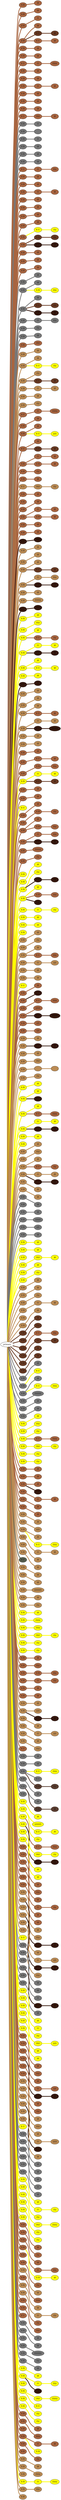 graph {
 graph [rankdir=LR]
"primary" -- "1" [penwidth=5,color="#A86540"]
"1" [label="S R", style=filled, fillcolor="#A86540"]
"1" -- "1:0" [penwidth=5,color="#A86540"]
"1:0" [label="\\8", style=filled, fillcolor="#A86540"]
"primary" -- "2" [penwidth=5,color="#A86540"]
"2" [label="S R", style=filled, fillcolor="#A86540"]
"2" -- "2:0" [penwidth=5,color="#A86540"]
"2:0" [label="\\8", style=filled, fillcolor="#A86540"]
"primary" -- "3" [penwidth=5,color="#A86540"]
"3" [label="Z R", style=filled, fillcolor="#A86540"]
"3" -- "3:0" [penwidth=5,color="#A86540"]
"3:0" [label="O", style=filled, fillcolor="#A86540"]
"primary" -- "4" [penwidth=5,color="#A86540"]
"4" [label="Z R", style=filled, fillcolor="#A86540"]
"4" -- "4:0" [penwidth=5,color="#A86540"]
"4:0" [label="\\8", style=filled, fillcolor="#A86540"]
"4" -- "4s1" [penwidth=5,color="#673923"]
"4s1" [label="S U", style=filled, fillcolor="#673923"]
"4s1" -- "4s1:0" [penwidth=5,color="#673923"]
"4s1:0" [label="\\8", style=filled, fillcolor="#673923"]
"4" -- "4s2" [penwidth=5,color="#A86540"]
"4s2" [label="S U", style=filled, fillcolor="#A86540"]
"4s2" -- "4s2:0" [penwidth=5,color="#A86540"]
"4s2:0" [label="\\8", style=filled, fillcolor="#A86540"]
"primary" -- "5" [penwidth=5,color="#A86540"]
"5" [label="Z R", style=filled, fillcolor="#A86540"]
"5" -- "5:0" [penwidth=5,color="#A86540"]
"5:0" [label="\\8", style=filled, fillcolor="#A86540"]
"primary" -- "6" [penwidth=5,color="#A86540"]
"6" [label="S R", style=filled, fillcolor="#A86540"]
"6" -- "6:0" [penwidth=5,color="#A86540"]
"6:0" [label="\\8", style=filled, fillcolor="#A86540"]
"primary" -- "T1" [penwidth=5,color="#A86540"]
"T1" [label="S U", style=filled, fillcolor="#A86540"]
"T1" -- "T1:0" [penwidth=5,color="#A86540"]
"T1:0" [label="O", style=filled, fillcolor="#A86540"]
"T1:0" -- "T1:1" [penwidth=5,color="#A86540"]
"T1:1" [label="(\\\\\\\\\\)", style=filled, fillcolor="#A86540"]
"primary" -- "7" [penwidth=5,color="#A86540"]
"7" [label="S R", style=filled, fillcolor="#A86540"]
"7" -- "7:0" [penwidth=5,color="#A86540"]
"7:0" [label="\\8", style=filled, fillcolor="#A86540"]
"primary" -- "8" [penwidth=5,color="#A86540"]
"8" [label="S R", style=filled, fillcolor="#A86540"]
"8" -- "8:0" [penwidth=5,color="#A86540"]
"8:0" [label="\\8", style=filled, fillcolor="#A86540"]
"primary" -- "9" [penwidth=5,color="#A86540"]
"9" [label="S R", style=filled, fillcolor="#A86540"]
"9" -- "9:0" [penwidth=5,color="#A86540"]
"9:0" [label="O", style=filled, fillcolor="#A86540"]
"9:0" -- "9:1" [penwidth=5,color="#A86540"]
"9:1" [label="\\8", style=filled, fillcolor="#A86540"]
"primary" -- "10" [penwidth=5,color="#A86540"]
"10" [label="S R", style=filled, fillcolor="#A86540"]
"10" -- "10:0" [penwidth=5,color="#A86540"]
"10:0" [label="\\8", style=filled, fillcolor="#A86540"]
"primary" -- "11" [penwidth=5,color="#A86540"]
"11" [label="S R", style=filled, fillcolor="#A86540"]
"11" -- "11:0" [penwidth=5,color="#A86540"]
"11:0" [label="\\8", style=filled, fillcolor="#A86540"]
"primary" -- "12" [penwidth=5,color="#A86540"]
"12" [label="S R", style=filled, fillcolor="#A86540"]
"12" -- "12:0" [penwidth=5,color="#A86540"]
"12:0" [label="\\8", style=filled, fillcolor="#A86540"]
"primary" -- "T2" [penwidth=5,color="#A86540"]
"T2" [label="S U", style=filled, fillcolor="#A86540"]
"T2" -- "T2:0" [penwidth=5,color="#A86540"]
"T2:0" [label="O\\O", style=filled, fillcolor="#A86540"]
"T2:0" -- "T2:1" [penwidth=5,color="#A86540"]
"T2:1" [label="\\8", style=filled, fillcolor="#A86540"]
"primary" -- "13" [penwidth=5,color="#777777"]
"13" [label="S R", style=filled, fillcolor="#777777"]
"13" -- "13:0" [penwidth=5,color="#777777"]
"13:0" [label="O", style=filled, fillcolor="#777777"]
"primary" -- "14" [penwidth=5,color="#777777"]
"14" [label="S R", style=filled, fillcolor="#777777"]
"14" -- "14:0" [penwidth=5,color="#777777"]
"14:0" [label="", style=filled, fillcolor="#777777"]
"primary" -- "15" [penwidth=5,color="#777777"]
"15" [label="S R", style=filled, fillcolor="#777777"]
"15" -- "15:0" [penwidth=5,color="#777777"]
"15:0" [label="O", style=filled, fillcolor="#777777"]
"primary" -- "16" [penwidth=5,color="#777777"]
"16" [label="S R", style=filled, fillcolor="#777777"]
"16" -- "16:0" [penwidth=5,color="#777777"]
"16:0" [label="\\8", style=filled, fillcolor="#777777"]
"primary" -- "17" [penwidth=5,color="#777777"]
"17" [label="S R", style=filled, fillcolor="#777777"]
"17" -- "17:0" [penwidth=5,color="#777777"]
"17:0" [label="\\8", style=filled, fillcolor="#777777"]
"primary" -- "18" [penwidth=5,color="#777777"]
"18" [label="S R", style=filled, fillcolor="#777777"]
"18" -- "18:0" [penwidth=5,color="#777777"]
"18:0" [label="\\8", style=filled, fillcolor="#777777"]
"primary" -- "T3" [penwidth=5,color="#A86540"]
"T3" [label="S U", style=filled, fillcolor="#A86540"]
"T3" -- "T3:0" [penwidth=5,color="#A86540"]
"T3:0" [label="O", style=filled, fillcolor="#A86540"]
"T3:0" -- "T3:1" [penwidth=5,color="#A86540"]
"T3:1" [label="(\\\\\\)", style=filled, fillcolor="#A86540"]
"primary" -- "19" [penwidth=5,color="#A86540"]
"19" [label="S R", style=filled, fillcolor="#A86540"]
"19" -- "19:0" [penwidth=5,color="#A86540"]
"19:0" [label="\\8", style=filled, fillcolor="#A86540"]
"primary" -- "20" [penwidth=5,color="#A86540"]
"20" [label="S R", style=filled, fillcolor="#A86540"]
"20" -- "20:0" [penwidth=5,color="#A86540"]
"20:0" [label="\\8", style=filled, fillcolor="#A86540"]
"primary" -- "21" [penwidth=5,color="#A86540"]
"21" [label="S R", style=filled, fillcolor="#A86540"]
"21" -- "21:0" [penwidth=5,color="#A86540"]
"21:0" [label="O", style=filled, fillcolor="#A86540"]
"21:0" -- "21:1" [penwidth=5,color="#A86540"]
"21:1" [label="\\8", style=filled, fillcolor="#A86540"]
"primary" -- "22" [penwidth=5,color="#A86540"]
"22" [label="S R", style=filled, fillcolor="#A86540"]
"22" -- "22:0" [penwidth=5,color="#A86540"]
"22:0" [label="\\8", style=filled, fillcolor="#A86540"]
"primary" -- "23" [penwidth=5,color="#A86540"]
"23" [label="S R", style=filled, fillcolor="#A86540"]
"23" -- "23:0" [penwidth=5,color="#A86540"]
"23:0" [label="\\8", style=filled, fillcolor="#A86540"]
"primary" -- "24" [penwidth=5,color="#A86540"]
"24" [label="S R", style=filled, fillcolor="#A86540"]
"24" -- "24:0" [penwidth=5,color="#A86540"]
"24:0" [label="\\8", style=filled, fillcolor="#A86540"]
"primary" -- "25" [penwidth=5,color="#A86540"]
"25" [label="S R", style=filled, fillcolor="#A86540"]
"25" -- "25:0" [penwidth=5,color="#A86540"]
"25:0" [label="\\8", style=filled, fillcolor="#A86540"]
"primary" -- "26" [penwidth=5,color="#A86540"]
"26" [label="S R", style=filled, fillcolor="#A86540"]
"26" -- "26s1" [penwidth=5,color=yellow]
"26s1" [label="S U", style=filled, fillcolor=yellow]
"26s1" -- "26s1:0" [penwidth=5,color=yellow]
"26s1:0" [label="(\\\\)", style=filled, fillcolor=yellow]
"primary" -- "27" [penwidth=5,color="#A86540"]
"27" [label="S R", style=filled, fillcolor="#A86540"]
"27" -- "27s1" [penwidth=5,color="#673923"]
"27s1" [label="S R", style=filled, fillcolor="#673923"]
"27s1" -- "27s1:0" [penwidth=5,color="#673923"]
"27s1:0" [label="(\\\\)", style=filled, fillcolor="#673923"]
"27" -- "27s2" [penwidth=5,color="#35170C"]
"27s2" [label="S U", style=filled, fillcolor="#35170C"]
"27s2" -- "27s2:0" [penwidth=5,color="#35170C"]
"27s2:0" [label="\\8", style=filled, fillcolor="#35170C"]
"primary" -- "28" [penwidth=5,color="#A86540"]
"28" [label="S R", style=filled, fillcolor="#A86540"]
"28" -- "28:0" [penwidth=5,color="#A86540"]
"28:0" [label="\\8", style=filled, fillcolor="#A86540"]
"primary" -- "29" [penwidth=5,color="#A86540"]
"29" [label="S R", style=filled, fillcolor="#A86540"]
"29" -- "29:0" [penwidth=5,color="#A86540"]
"29:0" [label="\\8", style=filled, fillcolor="#A86540"]
"primary" -- "30" [penwidth=5,color="#A86540"]
"30" [label="S R", style=filled, fillcolor="#A86540"]
"30" -- "30:0" [penwidth=5,color="#A86540"]
"30:0" [label="\\8", style=filled, fillcolor="#A86540"]
"primary" -- "31" [penwidth=5,color="#777777"]
"31" [label="S R", style=filled, fillcolor="#777777"]
"31" -- "31:0" [penwidth=5,color="#777777"]
"31:0" [label="\\8", style=filled, fillcolor="#777777"]
"primary" -- "32" [penwidth=5,color="#777777"]
"32" [label="S R", style=filled, fillcolor="#777777"]
"32" -- "32:0" [penwidth=5,color="#777777"]
"32:0" [label="\\8", style=filled, fillcolor="#777777"]
"32" -- "32s1" [penwidth=5,color=yellow]
"32s1" [label="S R", style=filled, fillcolor=yellow]
"32s1" -- "32s1:0" [penwidth=5,color=yellow]
"32s1:0" [label="(\\\\\\)", style=filled, fillcolor=yellow]
"primary" -- "33" [penwidth=5,color="#777777"]
"33" [label="S R", style=filled, fillcolor="#777777"]
"33" -- "33:0" [penwidth=5,color="#777777"]
"33:0" [label="\\8", style=filled, fillcolor="#777777"]
"33" -- "33s1" [penwidth=5,color="#673923"]
"33s1" [label="S U", style=filled, fillcolor="#673923"]
"33s1" -- "33s1:0" [penwidth=5,color="#673923"]
"33s1:0" [label="(\\\\)", style=filled, fillcolor="#673923"]
"33" -- "33s2" [penwidth=5,color="#35170C"]
"33s2" [label="S R", style=filled, fillcolor="#35170C"]
"33s2" -- "33s2:0" [penwidth=5,color="#35170C"]
"33s2:0" [label="\\8", style=filled, fillcolor="#35170C"]
"primary" -- "34" [penwidth=5,color="#777777"]
"34" [label="S R", style=filled, fillcolor="#777777"]
"34" -- "34:0" [penwidth=5,color="#777777"]
"34:0" [label="O", style=filled, fillcolor="#777777"]
"34:0" -- "34:1" [penwidth=5,color="#777777"]
"34:1" [label="(\\\\\\)", style=filled, fillcolor="#777777"]
"primary" -- "35" [penwidth=5,color="#777777"]
"35" [label="S R", style=filled, fillcolor="#777777"]
"35" -- "35:0" [penwidth=5,color="#777777"]
"35:0" [label="(\\\\)", style=filled, fillcolor="#777777"]
"primary" -- "36" [penwidth=5,color="#777777"]
"36" [label="S R", style=filled, fillcolor="#777777"]
"36" -- "36:0" [penwidth=5,color="#777777"]
"36:0" [label="\\8", style=filled, fillcolor="#777777"]
"primary" -- "T4" [penwidth=5,color="#A86540"]
"T4" [label="S R", style=filled, fillcolor="#A86540"]
"T4" -- "T4:0" [penwidth=5,color="#A86540"]
"T4:0" [label="O\\O", style=filled, fillcolor="#A86540"]
"primary" -- "37" [penwidth=5,color="#BB8B54"]
"37" [label="S R", style=filled, fillcolor="#BB8B54"]
"37" -- "37:0" [penwidth=5,color="#BB8B54"]
"37:0" [label="\\8", style=filled, fillcolor="#BB8B54"]
"primary" -- "38" [penwidth=5,color="#BB8B54"]
"38" [label="S R", style=filled, fillcolor="#BB8B54"]
"38" -- "38:0" [penwidth=5,color="#BB8B54"]
"38:0" [label="\\8", style=filled, fillcolor="#BB8B54"]
"38" -- "38s1" [penwidth=5,color=yellow]
"38s1" [label="S U", style=filled, fillcolor=yellow]
"38s1" -- "38s1:0" [penwidth=5,color=yellow]
"38s1:0" [label="(\\\\)", style=filled, fillcolor=yellow]
"primary" -- "39" [penwidth=5,color="#BB8B54"]
"39" [label="S R", style=filled, fillcolor="#BB8B54"]
"39" -- "39:0" [penwidth=5,color="#BB8B54"]
"39:0" [label="(\\\\)", style=filled, fillcolor="#BB8B54"]
"39" -- "39s1" [penwidth=5,color="#673923"]
"39s1" [label="S U", style=filled, fillcolor="#673923"]
"39s1" -- "39s1:0" [penwidth=5,color="#673923"]
"39s1:0" [label="\\8", style=filled, fillcolor="#673923"]
"primary" -- "40" [penwidth=5,color="#BB8B54"]
"40" [label="S R", style=filled, fillcolor="#BB8B54"]
"40" -- "40:0" [penwidth=5,color="#BB8B54"]
"40:0" [label="O", style=filled, fillcolor="#BB8B54"]
"40:0" -- "40:1" [penwidth=5,color="#BB8B54"]
"40:1" [label="\\8", style=filled, fillcolor="#BB8B54"]
"primary" -- "41" [penwidth=5,color="#BB8B54"]
"41" [label="S R", style=filled, fillcolor="#BB8B54"]
"41" -- "41:0" [penwidth=5,color="#BB8B54"]
"41:0" [label="\\8", style=filled, fillcolor="#BB8B54"]
"primary" -- "42" [penwidth=5,color="#BB8B54"]
"42" [label="S R", style=filled, fillcolor="#BB8B54"]
"42" -- "42:0" [penwidth=5,color="#BB8B54"]
"42:0" [label="(\\\\)", style=filled, fillcolor="#BB8B54"]
"primary" -- "T5" [penwidth=5,color="#A86540"]
"T5" [label="S U", style=filled, fillcolor="#A86540"]
"T5" -- "T5:0" [penwidth=5,color="#A86540"]
"T5:0" [label="O", style=filled, fillcolor="#A86540"]
"T5:0" -- "T5:1" [penwidth=5,color="#A86540"]
"T5:1" [label="(\\\\\\\\\\\\)", style=filled, fillcolor="#A86540"]
"primary" -- "43" [penwidth=5,color="#A86540"]
"43" [label="S R", style=filled, fillcolor="#A86540"]
"43" -- "43:0" [penwidth=5,color="#A86540"]
"43:0" [label="\\8", style=filled, fillcolor="#A86540"]
"primary" -- "44" [penwidth=5,color="#A86540"]
"44" [label="S R", style=filled, fillcolor="#A86540"]
"44" -- "44:0" [penwidth=5,color="#A86540"]
"44:0" [label="\\8", style=filled, fillcolor="#A86540"]
"44" -- "44s1" [penwidth=5,color=yellow]
"44s1" [label="S U", style=filled, fillcolor=yellow]
"44s1" -- "44s1:0" [penwidth=5,color=yellow]
"44s1:0" [label="(///)", style=filled, fillcolor=yellow]
"primary" -- "45" [penwidth=5,color="#A86540"]
"45" [label="S U", style=filled, fillcolor="#A86540"]
"45" -- "45:0" [penwidth=5,color="#A86540"]
"45:0" [label="\\8", style=filled, fillcolor="#A86540"]
"45" -- "45s1" [penwidth=5,color="#673923"]
"45s1" [label="S R", style=filled, fillcolor="#673923"]
"45s1" -- "45s1:0" [penwidth=5,color="#673923"]
"45s1:0" [label="\\8", style=filled, fillcolor="#673923"]
"primary" -- "46" [penwidth=5,color="#A86540"]
"46" [label="S R", style=filled, fillcolor="#A86540"]
"46" -- "46:0" [penwidth=5,color="#A86540"]
"46:0" [label="O", style=filled, fillcolor="#A86540"]
"46:0" -- "46:1" [penwidth=5,color="#A86540"]
"46:1" [label="\\8", style=filled, fillcolor="#A86540"]
"46" -- "46s1" [penwidth=5,color="#A86540"]
"46s1" [label="S R", style=filled, fillcolor="#A86540"]
"46s1" -- "46s1:0" [penwidth=5,color="#A86540"]
"46s1:0" [label="\\8", style=filled, fillcolor="#A86540"]
"primary" -- "47" [penwidth=5,color="#A86540"]
"47" [label="S R", style=filled, fillcolor="#A86540"]
"47" -- "47:0" [penwidth=5,color="#A86540"]
"47:0" [label="(\\\\)", style=filled, fillcolor="#A86540"]
"primary" -- "48" [penwidth=5,color="#A86540"]
"48" [label="S R", style=filled, fillcolor="#A86540"]
"48" -- "48:0" [penwidth=5,color="#A86540"]
"48:0" [label="\\8", style=filled, fillcolor="#A86540"]
"primary" -- "T6" [penwidth=5,color="#BB8B54"]
"T6" [label="S U", style=filled, fillcolor="#BB8B54"]
"T6" -- "T6:0" [penwidth=5,color="#BB8B54"]
"T6:0" [label="O\\O", style=filled, fillcolor="#BB8B54"]
"T6:0" -- "T6:1" [penwidth=5,color="#BB8B54"]
"T6:1" [label="(\\\\)", style=filled, fillcolor="#BB8B54"]
"primary" -- "49" [penwidth=5,color="#A86540"]
"49" [label="S R", style=filled, fillcolor="#A86540"]
"49" -- "49:0" [penwidth=5,color="#A86540"]
"49:0" [label="\\8", style=filled, fillcolor="#A86540"]
"primary" -- "50" [penwidth=5,color="#A86540"]
"50" [label="S R", style=filled, fillcolor="#A86540"]
"primary" -- "51" [penwidth=5,color="#A86540"]
"51" [label="S R", style=filled, fillcolor="#A86540"]
"51" -- "51:0" [penwidth=5,color="#A86540"]
"51:0" [label="\\8", style=filled, fillcolor="#A86540"]
"primary" -- "52" [penwidth=5,color="#A86540"]
"52" [label="S R", style=filled, fillcolor="#A86540"]
"52" -- "52:0" [penwidth=5,color="#A86540"]
"52:0" [label="O", style=filled, fillcolor="#A86540"]
"52:0" -- "52:1" [penwidth=5,color="#A86540"]
"52:1" [label="\\8", style=filled, fillcolor="#A86540"]
"52" -- "52s1" [penwidth=5,color="#A86540"]
"52s1" [label="S R", style=filled, fillcolor="#A86540"]
"52s1" -- "52s1:0" [penwidth=5,color="#A86540"]
"52s1:0" [label="\\8", style=filled, fillcolor="#A86540"]
"primary" -- "53" [penwidth=5,color="#A86540"]
"53" [label="S R", style=filled, fillcolor="#A86540"]
"53" -- "53:0" [penwidth=5,color="#A86540"]
"53:0" [label="\\8", style=filled, fillcolor="#A86540"]
"primary" -- "54" [penwidth=5,color="#A86540"]
"54" [label="S R", style=filled, fillcolor="#A86540"]
"54" -- "54:0" [penwidth=5,color="#A86540"]
"54:0" [label="\\8", style=filled, fillcolor="#A86540"]
"primary" -- "T7" [penwidth=5,color="#35170C"]
"T7" [label="S U", style=filled, fillcolor="#35170C"]
"T7" -- "T7:0" [penwidth=5,color="#35170C"]
"T7:0" [label="O\\O", style=filled, fillcolor="#35170C"]
"primary" -- "55" [penwidth=5,color="#BB8B54"]
"55" [label="S R", style=filled, fillcolor="#BB8B54"]
"55" -- "55:0" [penwidth=5,color="#BB8B54"]
"55:0" [label="\\8", style=filled, fillcolor="#BB8B54"]
"primary" -- "56" [penwidth=5,color="#BB8B54"]
"56" [label="S R", style=filled, fillcolor="#BB8B54"]
"56" -- "56:0" [penwidth=5,color="#BB8B54"]
"56:0" [label="\\8", style=filled, fillcolor="#BB8B54"]
"primary" -- "57" [penwidth=5,color="#BB8B54"]
"57" [label="S R", style=filled, fillcolor="#BB8B54"]
"57" -- "57:0" [penwidth=5,color="#BB8B54"]
"57:0" [label="\\8", style=filled, fillcolor="#BB8B54"]
"57" -- "57s1" [penwidth=5,color="#673923"]
"57s1" [label="S U", style=filled, fillcolor="#673923"]
"57s1" -- "57s1:0" [penwidth=5,color="#673923"]
"57s1:0" [label="\\8", style=filled, fillcolor="#673923"]
"primary" -- "58" [penwidth=5,color="#BB8B54"]
"58" [label="S R", style=filled, fillcolor="#BB8B54"]
"58" -- "58:0" [penwidth=5,color="#BB8B54"]
"58:0" [label="O", style=filled, fillcolor="#BB8B54"]
"58:0" -- "58:1" [penwidth=5,color="#BB8B54"]
"58:1" [label="(\\\\\\)", style=filled, fillcolor="#BB8B54"]
"58" -- "58s1" [penwidth=5,color="#35170C"]
"58s1" [label="S R", style=filled, fillcolor="#35170C"]
"58s1" -- "58s1:0" [penwidth=5,color="#35170C"]
"58s1:0" [label="(\\\\)", style=filled, fillcolor="#35170C"]
"primary" -- "59" [penwidth=5,color="#BB8B54"]
"59" [label="S R", style=filled, fillcolor="#BB8B54"]
"59" -- "59:0" [penwidth=5,color="#BB8B54"]
"59:0" [label="\\8", style=filled, fillcolor="#BB8B54"]
"primary" -- "60" [penwidth=5,color="#BB8B54"]
"60" [label="S R", style=filled, fillcolor="#BB8B54"]
"60" -- "60:0" [penwidth=5,color="#BB8B54"]
"60:0" [label="(\\\\\\\\\\\\\\)", style=filled, fillcolor="#BB8B54"]
"primary" -- "T8" [penwidth=5,color="#35170C"]
"T8" [label="S U", style=filled, fillcolor="#35170C"]
"T8" -- "T8:0" [penwidth=5,color="#35170C"]
"T8:0" [label="O\\O", style=filled, fillcolor="#35170C"]
"primary" -- "61" [penwidth=5,color=yellow]
"61" [label="S R", style=filled, fillcolor=yellow]
"61" -- "61:0" [penwidth=5,color=yellow]
"61:0" [label="\\8", style=filled, fillcolor=yellow]
"primary" -- "62" [penwidth=5,color=yellow]
"62" [label="S R", style=filled, fillcolor=yellow]
"62" -- "62:0" [penwidth=5,color=yellow]
"62:0" [label="(\\\\\\)", style=filled, fillcolor=yellow]
"primary" -- "63" [penwidth=5,color=yellow]
"63" [label="S R", style=filled, fillcolor=yellow]
"63" -- "63:0" [penwidth=5,color=yellow]
"63:0" [label="\\8", style=filled, fillcolor=yellow]
"63" -- "63s1" [penwidth=5,color="#A86540"]
"63s1" [label="S U", style=filled, fillcolor="#A86540"]
"63s1" -- "63s1:0" [penwidth=5,color="#A86540"]
"63s1:0" [label="(\\\\)", style=filled, fillcolor="#A86540"]
"primary" -- "64" [penwidth=5,color=yellow]
"64" [label="S R", style=filled, fillcolor=yellow]
"64" -- "64:0" [penwidth=5,color=yellow]
"64:0" [label="O", style=filled, fillcolor=yellow]
"64:0" -- "64:1" [penwidth=5,color=yellow]
"64:1" [label="\\8", style=filled, fillcolor=yellow]
"64" -- "64s1" [penwidth=5,color="#35170C"]
"64s1" [label="S U", style=filled, fillcolor="#35170C"]
"64s1" -- "64s1:0" [penwidth=5,color="#35170C"]
"64s1:0" [label="\\8", style=filled, fillcolor="#35170C"]
"primary" -- "65" [penwidth=5,color=yellow]
"65" [label="S R", style=filled, fillcolor=yellow]
"65" -- "65:0" [penwidth=5,color=yellow]
"65:0" [label="\\8", style=filled, fillcolor=yellow]
"65" -- "65s1" [penwidth=5,color=yellow]
"65s1" [label="S U", style=filled, fillcolor=yellow]
"65s1" -- "65s1:0" [penwidth=5,color=yellow]
"65s1:0" [label="\\8", style=filled, fillcolor=yellow]
"primary" -- "66" [penwidth=5,color=yellow]
"66" [label="S R", style=filled, fillcolor=yellow]
"66" -- "66:0" [penwidth=5,color=yellow]
"66:0" [label="\\8", style=filled, fillcolor=yellow]
"primary" -- "T9" [penwidth=5,color="#35170C"]
"T9" [label="S U", style=filled, fillcolor="#35170C"]
"T9" -- "T9:0" [penwidth=5,color="#35170C"]
"T9:0" [label="O", style=filled, fillcolor="#35170C"]
"primary" -- "67" [penwidth=5,color="#BB8B54"]
"67" [label="S R", style=filled, fillcolor="#BB8B54"]
"67" -- "67:0" [penwidth=5,color="#BB8B54"]
"67:0" [label="\\8", style=filled, fillcolor="#BB8B54"]
"primary" -- "68" [penwidth=5,color="#BB8B54"]
"68" [label="S R", style=filled, fillcolor="#BB8B54"]
"68" -- "68:0" [penwidth=5,color="#BB8B54"]
"68:0" [label="\\8", style=filled, fillcolor="#BB8B54"]
"primary" -- "69" [penwidth=5,color="#BB8B54"]
"69" [label="S R", style=filled, fillcolor="#BB8B54"]
"69" -- "69:0" [penwidth=5,color="#BB8B54"]
"69:0" [label="\\8", style=filled, fillcolor="#BB8B54"]
"69" -- "69s1" [penwidth=5,color="#A86540"]
"69s1" [label="S U", style=filled, fillcolor="#A86540"]
"69s1" -- "69s1:0" [penwidth=5,color="#A86540"]
"69s1:0" [label="\\8", style=filled, fillcolor="#A86540"]
"primary" -- "70" [penwidth=5,color="#BB8B54"]
"70" [label="S R", style=filled, fillcolor="#BB8B54"]
"70" -- "70:0" [penwidth=5,color="#BB8B54"]
"70:0" [label="O", style=filled, fillcolor="#BB8B54"]
"70:0" -- "70:1" [penwidth=5,color="#BB8B54"]
"70:1" [label="\\8", style=filled, fillcolor="#BB8B54"]
"70" -- "70s1" [penwidth=5,color="#35170C"]
"70s1" [label="S U", style=filled, fillcolor="#35170C"]
"70s1" -- "70s1:0" [penwidth=5,color="#35170C"]
"70s1:0" [label="(\\\\\\\\\\\\\\\\)", style=filled, fillcolor="#35170C"]
"primary" -- "71" [penwidth=5,color="#BB8B54"]
"71" [label="S R", style=filled, fillcolor="#BB8B54"]
"71" -- "71:0" [penwidth=5,color="#BB8B54"]
"71:0" [label="\\8", style=filled, fillcolor="#BB8B54"]
"primary" -- "72" [penwidth=5,color="#BB8B54"]
"72" [label="S R", style=filled, fillcolor="#BB8B54"]
"72" -- "72:0" [penwidth=5,color="#BB8B54"]
"72:0" [label="\\8", style=filled, fillcolor="#BB8B54"]
"primary" -- "73" [penwidth=5,color="#A86540"]
"73" [label="S R", style=filled, fillcolor="#A86540"]
"73" -- "73:0" [penwidth=5,color="#A86540"]
"73:0" [label="\\8", style=filled, fillcolor="#A86540"]
"primary" -- "74" [penwidth=5,color="#A86540"]
"74" [label="S R", style=filled, fillcolor="#A86540"]
"74" -- "74s1" [penwidth=5,color="#A86540"]
"74s1" [label="S U", style=filled, fillcolor="#A86540"]
"74s1" -- "74s1:0" [penwidth=5,color="#A86540"]
"74s1:0" [label="\\8", style=filled, fillcolor="#A86540"]
"primary" -- "75" [penwidth=5,color="#A86540"]
"75" [label="S R", style=filled, fillcolor="#A86540"]
"75" -- "75s1" [penwidth=5,color="#A86540"]
"75s1" [label="S R", style=filled, fillcolor="#A86540"]
"75s1" -- "75s1:0" [penwidth=5,color="#A86540"]
"75s1:0" [label="(\\\\\\)", style=filled, fillcolor="#A86540"]
"primary" -- "76" [penwidth=5,color=yellow]
"76" [label="S R", style=filled, fillcolor=yellow]
"76" -- "76:0" [penwidth=5,color=yellow]
"76:0" [label="O", style=filled, fillcolor=yellow]
"76:0" -- "76:1" [penwidth=5,color=yellow]
"76:1" [label="\\8", style=filled, fillcolor=yellow]
"76" -- "76s1" [penwidth=5,color="#673923"]
"76s1" [label="S U", style=filled, fillcolor="#673923"]
"76s1" -- "76s1:0" [penwidth=5,color="#673923"]
"76s1:0" [label="\\8", style=filled, fillcolor="#673923"]
"primary" -- "77" [penwidth=5,color="#A86540"]
"77" [label="S R", style=filled, fillcolor="#A86540"]
"77" -- "77:0" [penwidth=5,color="#A86540"]
"77:0" [label="\\8", style=filled, fillcolor="#A86540"]
"primary" -- "78" [penwidth=5,color="#A86540"]
"78" [label="S R", style=filled, fillcolor="#A86540"]
"78" -- "78:0" [penwidth=5,color="#A86540"]
"78:0" [label="\\8", style=filled, fillcolor="#A86540"]
"primary" -- "T10" [penwidth=5,color=yellow]
"T10" [label="S U", style=filled, fillcolor=yellow]
"primary" -- "79" [penwidth=5,color="#A86540"]
"79" [label="S R", style=filled, fillcolor="#A86540"]
"79" -- "79:0" [penwidth=5,color="#A86540"]
"79:0" [label="\\8", style=filled, fillcolor="#A86540"]
"primary" -- "80" [penwidth=5,color="#A86540"]
"80" [label="S R", style=filled, fillcolor="#A86540"]
"80" -- "80s1" [penwidth=5,color="#A86540"]
"80s1" [label="S R", style=filled, fillcolor="#A86540"]
"80s1" -- "80s1:0" [penwidth=5,color="#A86540"]
"80s1:0" [label="(\\\\)", style=filled, fillcolor="#A86540"]
"primary" -- "81" [penwidth=5,color="#A86540"]
"81" [label="S R", style=filled, fillcolor="#A86540"]
"81" -- "81:0" [penwidth=5,color="#A86540"]
"81:0" [label="\\8", style=filled, fillcolor="#A86540"]
"81" -- "81s1" [penwidth=5,color="#A86540"]
"81s1" [label="S R", style=filled, fillcolor="#A86540"]
"81s1" -- "81s1:0" [penwidth=5,color="#A86540"]
"81s1:0" [label="(\\\\\\)", style=filled, fillcolor="#A86540"]
"primary" -- "82" [penwidth=5,color="#A86540"]
"82" [label="S R", style=filled, fillcolor="#A86540"]
"82" -- "82:0" [penwidth=5,color="#A86540"]
"82:0" [label="O", style=filled, fillcolor="#A86540"]
"82:0" -- "82:1" [penwidth=5,color="#A86540"]
"82:1" [label="(\\\\\\)", style=filled, fillcolor="#A86540"]
"82" -- "82s1" [penwidth=5,color="#35170C"]
"82s1" [label="S U", style=filled, fillcolor="#35170C"]
"82s1" -- "82s1:0" [penwidth=5,color="#35170C"]
"82s1:0" [label="/8", style=filled, fillcolor="#35170C"]
"primary" -- "83" [penwidth=5,color="#A86540"]
"83" [label="S R", style=filled, fillcolor="#A86540"]
"83" -- "83:0" [penwidth=5,color="#A86540"]
"83:0" [label="(\\\\\\\\\\\\\\)", style=filled, fillcolor="#A86540"]
"primary" -- "84" [penwidth=5,color="#A86540"]
"84" [label="S R", style=filled, fillcolor="#A86540"]
"84" -- "84:0" [penwidth=5,color="#A86540"]
"84:0" [label="(\\\\)", style=filled, fillcolor="#A86540"]
"primary" -- "T11" [penwidth=5,color=yellow]
"T11" [label="S R", style=filled, fillcolor=yellow]
"primary" -- "85" [penwidth=5,color=yellow]
"85" [label="S R", style=filled, fillcolor=yellow]
"85" -- "85:0" [penwidth=5,color=yellow]
"85:0" [label="\\8", style=filled, fillcolor=yellow]
"primary" -- "86" [penwidth=5,color=yellow]
"86" [label="S R", style=filled, fillcolor=yellow]
"86" -- "86:0" [penwidth=5,color=yellow]
"86:0" [label="(\\\\)", style=filled, fillcolor=yellow]
"86" -- "86s1" [penwidth=5,color="#35170C"]
"86s1" [label="S U", style=filled, fillcolor="#35170C"]
"86s1" -- "86s1:0" [penwidth=5,color="#35170C"]
"86s1:0" [label="(\\\\)", style=filled, fillcolor="#35170C"]
"primary" -- "87" [penwidth=5,color=yellow]
"87" [label="S R", style=filled, fillcolor=yellow]
"87" -- "87:0" [penwidth=5,color=yellow]
"87:0" [label="\\8", style=filled, fillcolor=yellow]
"87" -- "87s1" [penwidth=5,color="#A86540"]
"87s1" [label="S R", style=filled, fillcolor="#A86540"]
"87s1" -- "87s1:0" [penwidth=5,color="#A86540"]
"87s1:0" [label="(\\\\\\)", style=filled, fillcolor="#A86540"]
"87" -- "87s2" [penwidth=5,color="#35170C"]
"87s2" [label="S R", style=filled, fillcolor="#35170C"]
"primary" -- "88" [penwidth=5,color=yellow]
"88" [label="S R", style=filled, fillcolor=yellow]
"88" -- "88:0" [penwidth=5,color=yellow]
"88:0" [label="O", style=filled, fillcolor=yellow]
"88:0" -- "88:1" [penwidth=5,color=yellow]
"88:1" [label="(\\\\)", style=filled, fillcolor=yellow]
"primary" -- "89" [penwidth=5,color=yellow]
"89" [label="S R", style=filled, fillcolor=yellow]
"89" -- "89:0" [penwidth=5,color=yellow]
"89:0" [label="\\8", style=filled, fillcolor=yellow]
"primary" -- "90" [penwidth=5,color=yellow]
"90" [label="S R", style=filled, fillcolor=yellow]
"90" -- "90:0" [penwidth=5,color=yellow]
"90:0" [label="\\8", style=filled, fillcolor=yellow]
"primary" -- "T12" [penwidth=5,color=yellow]
"T12" [label="S R", style=filled, fillcolor=yellow]
"primary" -- "91" [penwidth=5,color="#BB8B54"]
"91" [label="S R", style=filled, fillcolor="#BB8B54"]
"91" -- "91:0" [penwidth=5,color="#BB8B54"]
"91:0" [label="\\8", style=filled, fillcolor="#BB8B54"]
"primary" -- "92" [penwidth=5,color="#BB8B54"]
"92" [label="S R", style=filled, fillcolor="#BB8B54"]
"92" -- "92:0" [penwidth=5,color="#BB8B54"]
"92:0" [label="(\\\\)", style=filled, fillcolor="#BB8B54"]
"primary" -- "93" [penwidth=5,color="#BB8B54"]
"93" [label="S R", style=filled, fillcolor="#BB8B54"]
"93" -- "93:0" [penwidth=5,color="#BB8B54"]
"93:0" [label="\\8", style=filled, fillcolor="#BB8B54"]
"93" -- "93s1" [penwidth=5,color="#A86540"]
"93s1" [label="S U", style=filled, fillcolor="#A86540"]
"93s1" -- "93s1:0" [penwidth=5,color="#A86540"]
"93s1:0" [label="(\\\\\\)", style=filled, fillcolor="#A86540"]
"primary" -- "94" [penwidth=5,color="#BB8B54"]
"94" [label="S R", style=filled, fillcolor="#BB8B54"]
"94" -- "94:0" [penwidth=5,color="#BB8B54"]
"94:0" [label="O", style=filled, fillcolor="#BB8B54"]
"94:0" -- "94:1" [penwidth=5,color="#BB8B54"]
"94:1" [label="(//)", style=filled, fillcolor="#BB8B54"]
"primary" -- "95" [penwidth=5,color="#BB8B54"]
"95" [label="S R", style=filled, fillcolor="#BB8B54"]
"95" -- "95:0" [penwidth=5,color="#BB8B54"]
"95:0" [label="\\8", style=filled, fillcolor="#BB8B54"]
"primary" -- "96" [penwidth=5,color="#BB8B54"]
"96" [label="S R", style=filled, fillcolor="#BB8B54"]
"96" -- "96:0" [penwidth=5,color="#BB8B54"]
"96:0" [label="\\8", style=filled, fillcolor="#BB8B54"]
"primary" -- "T13" [penwidth=5,color=yellow]
"T13" [label="S U", style=filled, fillcolor=yellow]
"primary" -- "97" [penwidth=5,color="#A86540"]
"97" [label="S R", style=filled, fillcolor="#A86540"]
"97" -- "97:0" [penwidth=5,color="#A86540"]
"97:0" [label="\\8", style=filled, fillcolor="#A86540"]
"primary" -- "98" [penwidth=5,color="#A86540"]
"98" [label="S R", style=filled, fillcolor="#A86540"]
"98" -- "98s1" [penwidth=5,color="#35170C"]
"98s1" [label="S U", style=filled, fillcolor="#35170C"]
"primary" -- "99" [penwidth=5,color="#A86540"]
"99" [label="S R", style=filled, fillcolor="#A86540"]
"99" -- "99s1" [penwidth=5,color="#A86540"]
"99s1" [label="S U", style=filled, fillcolor="#A86540"]
"99s1" -- "99s1:0" [penwidth=5,color="#A86540"]
"99s1:0" [label="(\\\\\\\\)", style=filled, fillcolor="#A86540"]
"primary" -- "100" [penwidth=5,color="#A86540"]
"100" [label="S R", style=filled, fillcolor="#A86540"]
"100" -- "100:0" [penwidth=5,color="#A86540"]
"100:0" [label="(/////)", style=filled, fillcolor="#A86540"]
"100" -- "100s1" [penwidth=5,color="#35170C"]
"100s1" [label="S U", style=filled, fillcolor="#35170C"]
"100s1" -- "100s1:0" [penwidth=5,color="#35170C"]
"100s1:0" [label="(///////)", style=filled, fillcolor="#35170C"]
"primary" -- "101" [penwidth=5,color="#A86540"]
"101" [label="S R", style=filled, fillcolor="#A86540"]
"101" -- "101:0" [penwidth=5,color="#A86540"]
"101:0" [label="(//)", style=filled, fillcolor="#A86540"]
"primary" -- "102" [penwidth=5,color="#A86540"]
"102" [label="S R", style=filled, fillcolor="#A86540"]
"102" -- "102:0" [penwidth=5,color="#A86540"]
"102:0" [label="(//)", style=filled, fillcolor="#A86540"]
"primary" -- "103" [penwidth=5,color="#BB8B54"]
"103" [label="S R", style=filled, fillcolor="#BB8B54"]
"103" -- "103:0" [penwidth=5,color="#BB8B54"]
"103:0" [label="\\8", style=filled, fillcolor="#BB8B54"]
"primary" -- "104" [penwidth=5,color="#BB8B54"]
"104" [label="S R", style=filled, fillcolor="#BB8B54"]
"104" -- "104s1" [penwidth=5,color="#35170C"]
"104s1" [label="S U", style=filled, fillcolor="#35170C"]
"104s1" -- "104s1:0" [penwidth=5,color="#35170C"]
"104s1:0" [label="\\8", style=filled, fillcolor="#35170C"]
"primary" -- "105" [penwidth=5,color="#BB8B54"]
"105" [label="S R", style=filled, fillcolor="#BB8B54"]
"105" -- "105:0" [penwidth=5,color="#BB8B54"]
"105:0" [label="\\8", style=filled, fillcolor="#BB8B54"]
"primary" -- "106" [penwidth=5,color="#BB8B54"]
"106" [label="S R", style=filled, fillcolor="#BB8B54"]
"106" -- "106:0" [penwidth=5,color="#BB8B54"]
"106:0" [label="O\\O", style=filled, fillcolor="#BB8B54"]
"primary" -- "107" [penwidth=5,color="#BB8B54"]
"107" [label="S R", style=filled, fillcolor="#BB8B54"]
"107" -- "107:0" [penwidth=5,color="#BB8B54"]
"107:0" [label="", style=filled, fillcolor="#BB8B54"]
"107:0" -- "107:1" [penwidth=5,color="#BB8B54"]
"107:1" [label="", style=filled, fillcolor="#BB8B54"]
"primary" -- "108" [penwidth=5,color="#BB8B54"]
"108" [label="S R", style=filled, fillcolor="#BB8B54"]
"108" -- "108:0" [penwidth=5,color="#BB8B54"]
"108:0" [label="(\\\\)", style=filled, fillcolor="#BB8B54"]
"primary" -- "109" [penwidth=5,color=yellow]
"109" [label="S R", style=filled, fillcolor=yellow]
"109" -- "109:0" [penwidth=5,color=yellow]
"109:0" [label="\\8", style=filled, fillcolor=yellow]
"primary" -- "110" [penwidth=5,color=yellow]
"110" [label="S R", style=filled, fillcolor=yellow]
"110" -- "110:0" [penwidth=5,color=yellow]
"110:0" [label="\\8", style=filled, fillcolor=yellow]
"110" -- "110s1" [penwidth=5,color="#35170C"]
"110s1" [label="S U", style=filled, fillcolor="#35170C"]
"primary" -- "111" [penwidth=5,color=yellow]
"111" [label="S R", style=filled, fillcolor=yellow]
"111" -- "111:0" [penwidth=5,color=yellow]
"111:0" [label="\\8", style=filled, fillcolor=yellow]
"111" -- "111s1" [penwidth=5,color="#A86540"]
"111s1" [label="S U", style=filled, fillcolor="#A86540"]
"111s1" -- "111s1:0" [penwidth=5,color="#A86540"]
"111s1:0" [label="(\\\\\\\\\\)", style=filled, fillcolor="#A86540"]
"primary" -- "112" [penwidth=5,color=yellow]
"112" [label="S R", style=filled, fillcolor=yellow]
"112" -- "112:0" [penwidth=5,color=yellow]
"112:0" [label="O", style=filled, fillcolor=yellow]
"112:0" -- "112:1" [penwidth=5,color=yellow]
"112:1" [label="\\8", style=filled, fillcolor=yellow]
"112" -- "112s1" [penwidth=5,color="#35170C"]
"112s1" [label="S U", style=filled, fillcolor="#35170C"]
"112s1" -- "112s1:0" [penwidth=5,color="#35170C"]
"112s1:0" [label="(\\\\)", style=filled, fillcolor="#35170C"]
"primary" -- "113" [penwidth=5,color=yellow]
"113" [label="S R", style=filled, fillcolor=yellow]
"113" -- "113:0" [penwidth=5,color=yellow]
"113:0" [label="\\8", style=filled, fillcolor=yellow]
"primary" -- "114" [penwidth=5,color=yellow]
"114" [label="S R", style=filled, fillcolor=yellow]
"primary" -- "115" [penwidth=5,color="#BB8B54"]
"115" [label="S R", style=filled, fillcolor="#BB8B54"]
"115" -- "115:0" [penwidth=5,color="#BB8B54"]
"115:0" [label="\\8", style=filled, fillcolor="#BB8B54"]
"primary" -- "116" [penwidth=5,color="#BB8B54"]
"116" [label="S R", style=filled, fillcolor="#BB8B54"]
"116" -- "116:0" [penwidth=5,color="#BB8B54"]
"116:0" [label="(\\\\\\)", style=filled, fillcolor="#BB8B54"]
"primary" -- "117" [penwidth=5,color="#BB8B54"]
"117" [label="S R", style=filled, fillcolor="#BB8B54"]
"117" -- "117:0" [penwidth=5,color="#BB8B54"]
"117:0" [label="\\8", style=filled, fillcolor="#BB8B54"]
"117" -- "117s1" [penwidth=5,color="#A86540"]
"117s1" [label="S U", style=filled, fillcolor="#A86540"]
"117s1" -- "117s1:0" [penwidth=5,color="#A86540"]
"117s1:0" [label="(\\\\)", style=filled, fillcolor="#A86540"]
"primary" -- "118" [penwidth=5,color="#BB8B54"]
"118" [label="S R", style=filled, fillcolor="#BB8B54"]
"118" -- "118:0" [penwidth=5,color="#BB8B54"]
"118:0" [label="O", style=filled, fillcolor="#BB8B54"]
"118:0" -- "118:1" [penwidth=5,color="#BB8B54"]
"118:1" [label="/8", style=filled, fillcolor="#BB8B54"]
"118" -- "118s1" [penwidth=5,color="#35170C"]
"118s1" [label="S U", style=filled, fillcolor="#35170C"]
"118s1" -- "118s1:0" [penwidth=5,color="#35170C"]
"118s1:0" [label="(//)", style=filled, fillcolor="#35170C"]
"primary" -- "119" [penwidth=5,color="#BB8B54"]
"119" [label="S R", style=filled, fillcolor="#BB8B54"]
"119" -- "119:0" [penwidth=5,color="#BB8B54"]
"119:0" [label="/8", style=filled, fillcolor="#BB8B54"]
"primary" -- "120" [penwidth=5,color="#BB8B54"]
"120" [label="S R", style=filled, fillcolor="#BB8B54"]
"120" -- "120:0" [penwidth=5,color="#BB8B54"]
"120:0" [label="\\8", style=filled, fillcolor="#BB8B54"]
"primary" -- "121" [penwidth=5,color="#777777"]
"121" [label="S R", style=filled, fillcolor="#777777"]
"121" -- "121:0" [penwidth=5,color="#777777"]
"121:0" [label="\\8", style=filled, fillcolor="#777777"]
"primary" -- "122" [penwidth=5,color="#777777"]
"122" [label="S R", style=filled, fillcolor="#777777"]
"primary" -- "123" [penwidth=5,color="#777777"]
"123" [label="S R", style=filled, fillcolor="#777777"]
"123" -- "123:0" [penwidth=5,color="#777777"]
"123:0" [label="\\8", style=filled, fillcolor="#777777"]
"primary" -- "124" [penwidth=5,color="#777777"]
"124" [label="S R", style=filled, fillcolor="#777777"]
"124" -- "124:0" [penwidth=5,color="#777777"]
"124:0" [label="(//////)", style=filled, fillcolor="#777777"]
"primary" -- "125" [penwidth=5,color="#777777"]
"125" [label="S R", style=filled, fillcolor="#777777"]
"125" -- "125:0" [penwidth=5,color="#777777"]
"125:0" [label="(//)", style=filled, fillcolor="#777777"]
"primary" -- "126" [penwidth=5,color="#777777"]
"126" [label="S R", style=filled, fillcolor="#777777"]
"126" -- "126:0" [penwidth=5,color="#777777"]
"126:0" [label="\\8", style=filled, fillcolor="#777777"]
"primary" -- "127" [penwidth=5,color=yellow]
"127" [label="S R", style=filled, fillcolor=yellow]
"127" -- "127:0" [penwidth=5,color=yellow]
"127:0" [label="\\8", style=filled, fillcolor=yellow]
"primary" -- "128" [penwidth=5,color=yellow]
"128" [label="S R", style=filled, fillcolor=yellow]
"128" -- "128:0" [penwidth=5,color=yellow]
"128:0" [label="\\8", style=filled, fillcolor=yellow]
"primary" -- "129" [penwidth=5,color=yellow]
"129" [label="S R", style=filled, fillcolor=yellow]
"primary" -- "130" [penwidth=5,color=yellow]
"130" [label="S R", style=filled, fillcolor=yellow]
"130" -- "130:0" [penwidth=5,color=yellow]
"130:0" [label="O\\O", style=filled, fillcolor=yellow]
"130:0" -- "130:1" [penwidth=5,color=yellow]
"130:1" [label="\\8", style=filled, fillcolor=yellow]
"primary" -- "131" [penwidth=5,color=yellow]
"131" [label="S R", style=filled, fillcolor=yellow]
"131" -- "131:0" [penwidth=5,color=yellow]
"131:0" [label="\\8", style=filled, fillcolor=yellow]
"primary" -- "132" [penwidth=5,color=yellow]
"132" [label="S R", style=filled, fillcolor=yellow]
"132" -- "132:0" [penwidth=5,color=yellow]
"132:0" [label="(\\\\)", style=filled, fillcolor=yellow]
"primary" -- "133" [penwidth=5,color="#BB8B54"]
"133" [label="S R", style=filled, fillcolor="#BB8B54"]
"133" -- "133:0" [penwidth=5,color="#BB8B54"]
"133:0" [label="\\8", style=filled, fillcolor="#BB8B54"]
"primary" -- "134" [penwidth=5,color="#BB8B54"]
"134" [label="S R", style=filled, fillcolor="#BB8B54"]
"134" -- "134:0" [penwidth=5,color="#BB8B54"]
"134:0" [label="\\8", style=filled, fillcolor="#BB8B54"]
"primary" -- "135" [penwidth=5,color="#BB8B54"]
"135" [label="S R", style=filled, fillcolor="#BB8B54"]
"135" -- "135:0" [penwidth=5,color="#BB8B54"]
"135:0" [label="(\\\\)", style=filled, fillcolor="#BB8B54"]
"primary" -- "136" [penwidth=5,color="#BB8B54"]
"136" [label="S R", style=filled, fillcolor="#BB8B54"]
"136" -- "136:0" [penwidth=5,color="#BB8B54"]
"136:0" [label="O", style=filled, fillcolor="#BB8B54"]
"136:0" -- "136:1" [penwidth=5,color="#BB8B54"]
"136:1" [label="\\8", style=filled, fillcolor="#BB8B54"]
"primary" -- "137" [penwidth=5,color="#BB8B54"]
"137" [label="S R", style=filled, fillcolor="#BB8B54"]
"primary" -- "138" [penwidth=5,color="#BB8B54"]
"138" [label="S R", style=filled, fillcolor="#BB8B54"]
"138" -- "138:0" [penwidth=5,color="#BB8B54"]
"138:0" [label="\\8", style=filled, fillcolor="#BB8B54"]
"primary" -- "139" [penwidth=5,color="#673923"]
"139" [label="S R", style=filled, fillcolor="#673923"]
"139" -- "139:0" [penwidth=5,color="#673923"]
"139:0" [label="\\8", style=filled, fillcolor="#673923"]
"primary" -- "140" [penwidth=5,color="#673923"]
"140" [label="S R", style=filled, fillcolor="#673923"]
"140" -- "140:0" [penwidth=5,color="#673923"]
"140:0" [label="(\\\\\\)", style=filled, fillcolor="#673923"]
"primary" -- "141" [penwidth=5,color="#673923"]
"141" [label="S R", style=filled, fillcolor="#673923"]
"141" -- "141s1" [penwidth=5,color="#A86540"]
"141s1" [label="S U", style=filled, fillcolor="#A86540"]
"141s1" -- "141s1:0" [penwidth=5,color="#A86540"]
"141s1:0" [label="(\\\\\\)", style=filled, fillcolor="#A86540"]
"primary" -- "142" [penwidth=5,color="#673923"]
"142" [label="S R", style=filled, fillcolor="#673923"]
"142" -- "142:0" [penwidth=5,color="#673923"]
"142:0" [label="O", style=filled, fillcolor="#673923"]
"142:0" -- "142:1" [penwidth=5,color="#673923"]
"142:1" [label="\\8", style=filled, fillcolor="#673923"]
"primary" -- "143" [penwidth=5,color="#673923"]
"143" [label="S R", style=filled, fillcolor="#673923"]
"143" -- "143:0" [penwidth=5,color="#673923"]
"143:0" [label="\\8", style=filled, fillcolor="#673923"]
"primary" -- "144" [penwidth=5,color="#673923"]
"144" [label="S R", style=filled, fillcolor="#673923"]
"144" -- "144:0" [penwidth=5,color="#673923"]
"144:0" [label="\\8", style=filled, fillcolor="#673923"]
"primary" -- "145" [penwidth=5,color="#777777"]
"145" [label="S R", style=filled, fillcolor="#777777"]
"145" -- "145:0" [penwidth=5,color="#777777"]
"145:0" [label="\\8", style=filled, fillcolor="#777777"]
"primary" -- "146" [penwidth=5,color="#777777"]
"146" [label="S R", style=filled, fillcolor="#777777"]
"146" -- "146s1" [penwidth=5,color=yellow]
"146s1" [label="S U", style=filled, fillcolor=yellow]
"primary" -- "147" [penwidth=5,color="#777777"]
"147" [label="S R", style=filled, fillcolor="#777777"]
"147" -- "147:0" [penwidth=5,color="#777777"]
"147:0" [label="\\8", style=filled, fillcolor="#777777"]
"147" -- "147s1" [penwidth=5,color=yellow]
"147s1" [label="S U", style=filled, fillcolor=yellow]
"147s1" -- "147s1:0" [penwidth=5,color=yellow]
"147s1:0" [label="(\\\\\\\\)", style=filled, fillcolor=yellow]
"primary" -- "148" [penwidth=5,color="#777777"]
"148" [label="S R", style=filled, fillcolor="#777777"]
"148" -- "148:0" [penwidth=5,color="#777777"]
"148:0" [label="(\\\\\\\\\\\\\\\\)", style=filled, fillcolor="#777777"]
"primary" -- "149" [penwidth=5,color="#777777"]
"149" [label="S R", style=filled, fillcolor="#777777"]
"149" -- "149:0" [penwidth=5,color="#777777"]
"149:0" [label="\\8", style=filled, fillcolor="#777777"]
"primary" -- "150" [penwidth=5,color="#777777"]
"150" [label="S R", style=filled, fillcolor="#777777"]
"150" -- "150:0" [penwidth=5,color="#777777"]
"150:0" [label="\\8", style=filled, fillcolor="#777777"]
"primary" -- "151" [penwidth=5,color=yellow]
"151" [label="S R", style=filled, fillcolor=yellow]
"151" -- "151:0" [penwidth=5,color=yellow]
"151:0" [label="/8", style=filled, fillcolor=yellow]
"primary" -- "152" [penwidth=5,color=yellow]
"152" [label="S R", style=filled, fillcolor=yellow]
"152" -- "152:0" [penwidth=5,color=yellow]
"152:0" [label="(\\\\\\)", style=filled, fillcolor=yellow]
"primary" -- "153" [penwidth=5,color=yellow]
"153" [label="S R", style=filled, fillcolor=yellow]
"153" -- "153:0" [penwidth=5,color=yellow]
"153:0" [label="(\\\\)", style=filled, fillcolor=yellow]
"153" -- "153s1" [penwidth=5,color="#A86540"]
"153s1" [label="S U", style=filled, fillcolor="#A86540"]
"153s1" -- "153s1:0" [penwidth=5,color="#A86540"]
"153s1:0" [label="(\\\\\\\\\\)", style=filled, fillcolor="#A86540"]
"primary" -- "154" [penwidth=5,color=yellow]
"154" [label="S R", style=filled, fillcolor=yellow]
"154" -- "154:0" [penwidth=5,color=yellow]
"154:0" [label="O\\O", style=filled, fillcolor=yellow]
"154:0" -- "154:1" [penwidth=5,color=yellow]
"154:1" [label="(\\\\)", style=filled, fillcolor=yellow]
"primary" -- "155" [penwidth=5,color=yellow]
"155" [label="S R", style=filled, fillcolor=yellow]
"155" -- "155:0" [penwidth=5,color=yellow]
"155:0" [label="(\\\\)", style=filled, fillcolor=yellow]
"primary" -- "156" [penwidth=5,color=yellow]
"156" [label="S R", style=filled, fillcolor=yellow]
"156" -- "156:0" [penwidth=5,color=yellow]
"156:0" [label="(\\\\)", style=filled, fillcolor=yellow]
"primary" -- "157" [penwidth=5,color="#A86540"]
"157" [label="S R", style=filled, fillcolor="#A86540"]
"157" -- "157:0" [penwidth=5,color="#A86540"]
"157:0" [label="/8", style=filled, fillcolor="#A86540"]
"primary" -- "158" [penwidth=5,color="#A86540"]
"158" [label="S R", style=filled, fillcolor="#A86540"]
"158" -- "158:0" [penwidth=5,color="#A86540"]
"158:0" [label="/8", style=filled, fillcolor="#A86540"]
"primary" -- "159" [penwidth=5,color="#A86540"]
"159" [label="S R", style=filled, fillcolor="#A86540"]
"159" -- "159:0" [penwidth=5,color="#A86540"]
"159:0" [label="/8", style=filled, fillcolor="#A86540"]
"159" -- "159s1" [penwidth=5,color="#35170C"]
"159s1" [label="S R", style=filled, fillcolor="#35170C"]
"primary" -- "160" [penwidth=5,color="#A86540"]
"160" [label="S R", style=filled, fillcolor="#A86540"]
"160" -- "160:0" [penwidth=5,color="#A86540"]
"160:0" [label="O", style=filled, fillcolor="#A86540"]
"160:0" -- "160:1" [penwidth=5,color="#A86540"]
"160:1" [label="\\8", style=filled, fillcolor="#A86540"]
"primary" -- "161" [penwidth=5,color="#A86540"]
"161" [label="S R", style=filled, fillcolor="#A86540"]
"161" -- "161:0" [penwidth=5,color="#A86540"]
"161:0" [label="/8", style=filled, fillcolor="#A86540"]
"primary" -- "162" [penwidth=5,color="#A86540"]
"162" [label="S R", style=filled, fillcolor="#A86540"]
"162" -- "162:0" [penwidth=5,color="#A86540"]
"162:0" [label="/8", style=filled, fillcolor="#A86540"]
"primary" -- "163" [penwidth=5,color="#BB8B54"]
"163" [label="S R", style=filled, fillcolor="#BB8B54"]
"163" -- "163:0" [penwidth=5,color="#BB8B54"]
"163:0" [label="/8", style=filled, fillcolor="#BB8B54"]
"primary" -- "164" [penwidth=5,color="#BB8B54"]
"164" [label="S R", style=filled, fillcolor="#BB8B54"]
"164" -- "164:0" [penwidth=5,color="#BB8B54"]
"164:0" [label="(///)", style=filled, fillcolor="#BB8B54"]
"primary" -- "165" [penwidth=5,color="#BB8B54"]
"165" [label="S R", style=filled, fillcolor="#BB8B54"]
"165" -- "165:0" [penwidth=5,color="#BB8B54"]
"165:0" [label="/8", style=filled, fillcolor="#BB8B54"]
"165" -- "165s1" [penwidth=5,color=yellow]
"165s1" [label="S U", style=filled, fillcolor=yellow]
"165s1" -- "165s1:0" [penwidth=5,color=yellow]
"165s1:0" [label="(\\\\\\\\)", style=filled, fillcolor=yellow]
"primary" -- "166" [penwidth=5,color="#BB8B54"]
"166" [label="S R", style=filled, fillcolor="#BB8B54"]
"166" -- "166:0" [penwidth=5,color="#BB8B54"]
"166:0" [label="O", style=filled, fillcolor="#BB8B54"]
"166:0" -- "166:1" [penwidth=5,color="#BB8B54"]
"166:1" [label="\\8", style=filled, fillcolor="#BB8B54"]
"primary" -- "167" [penwidth=5,color="#BB8B54"]
"167" [label="S R", style=filled, fillcolor="#BB8B54"]
"167" -- "167:0" [penwidth=5,color="#BB8B54"]
"167:0" [label="/8", style=filled, fillcolor="#BB8B54"]
"primary" -- "168" [penwidth=5,color="#BB8B54"]
"168" [label="S R", style=filled, fillcolor="#BB8B54"]
"168" -- "168:0" [penwidth=5,color="#BB8B54"]
"168:0" [label="\\8", style=filled, fillcolor="#BB8B54"]
"primary" -- "M1" [penwidth=5,color="#575E4E"]
"M1" [label="S U", style=filled, fillcolor="#575E4E"]
"primary" -- "169" [penwidth=5,color="#BB8B54"]
"169" [label="S R", style=filled, fillcolor="#BB8B54"]
"169" -- "169:0" [penwidth=5,color="#BB8B54"]
"169:0" [label="\\8", style=filled, fillcolor="#BB8B54"]
"primary" -- "170" [penwidth=5,color="#BB8B54"]
"170" [label="S R", style=filled, fillcolor="#BB8B54"]
"170" -- "170:0" [penwidth=5,color="#BB8B54"]
"170:0" [label="\\8", style=filled, fillcolor="#BB8B54"]
"primary" -- "171" [penwidth=5,color="#BB8B54"]
"171" [label="S R", style=filled, fillcolor="#BB8B54"]
"primary" -- "172" [penwidth=5,color="#BB8B54"]
"172" [label="S R", style=filled, fillcolor="#BB8B54"]
"172" -- "172:0" [penwidth=5,color="#BB8B54"]
"172:0" [label="(/////////)", style=filled, fillcolor="#BB8B54"]
"primary" -- "173" [penwidth=5,color="#BB8B54"]
"173" [label="S R", style=filled, fillcolor="#BB8B54"]
"173" -- "173:0" [penwidth=5,color="#BB8B54"]
"173:0" [label="\\8", style=filled, fillcolor="#BB8B54"]
"primary" -- "174" [penwidth=5,color="#BB8B54"]
"174" [label="S R", style=filled, fillcolor="#BB8B54"]
"174" -- "174:0" [penwidth=5,color="#BB8B54"]
"174:0" [label="(\\\\)", style=filled, fillcolor="#BB8B54"]
"primary" -- "175" [penwidth=5,color=yellow]
"175" [label="S R", style=filled, fillcolor=yellow]
"175" -- "175:0" [penwidth=5,color=yellow]
"175:0" [label="\\8", style=filled, fillcolor=yellow]
"primary" -- "176" [penwidth=5,color=yellow]
"176" [label="S R", style=filled, fillcolor=yellow]
"176" -- "176:0" [penwidth=5,color=yellow]
"176:0" [label="(\\\\\\\\\\)", style=filled, fillcolor=yellow]
"primary" -- "177" [penwidth=5,color=yellow]
"177" [label="S R", style=filled, fillcolor=yellow]
"177" -- "177:0" [penwidth=5,color=yellow]
"177:0" [label="(\\\\\\\\)", style=filled, fillcolor=yellow]
"primary" -- "178" [penwidth=5,color=yellow]
"178" [label="S R", style=filled, fillcolor=yellow]
"178" -- "178:0" [penwidth=5,color=yellow]
"178:0" [label="O\\O", style=filled, fillcolor=yellow]
"178:0" -- "178:1" [penwidth=5,color=yellow]
"178:1" [label="(\\\\)", style=filled, fillcolor=yellow]
"primary" -- "179" [penwidth=5,color=yellow]
"179" [label="S R", style=filled, fillcolor=yellow]
"179" -- "179:0" [penwidth=5,color=yellow]
"179:0" [label="(\\\\)", style=filled, fillcolor=yellow]
"primary" -- "180" [penwidth=5,color=yellow]
"180" [label="S R", style=filled, fillcolor=yellow]
"180" -- "180:0" [penwidth=5,color=yellow]
"180:0" [label="(\\\\)", style=filled, fillcolor=yellow]
"primary" -- "181" [penwidth=5,color="#A86540"]
"181" [label="S R", style=filled, fillcolor="#A86540"]
"181" -- "181:0" [penwidth=5,color="#A86540"]
"181:0" [label="\\8", style=filled, fillcolor="#A86540"]
"primary" -- "182" [penwidth=5,color="#A86540"]
"182" [label="S R", style=filled, fillcolor="#A86540"]
"182" -- "182:0" [penwidth=5,color="#A86540"]
"182:0" [label="(\\\\\\)", style=filled, fillcolor="#A86540"]
"primary" -- "183" [penwidth=5,color="#A86540"]
"183" [label="S R", style=filled, fillcolor="#A86540"]
"183" -- "183s1" [penwidth=5,color="#A86540"]
"183s1" [label="S R", style=filled, fillcolor="#A86540"]
"183s1" -- "183s1:0" [penwidth=5,color="#A86540"]
"183s1:0" [label="(\\\\\\)", style=filled, fillcolor="#A86540"]
"primary" -- "184" [penwidth=5,color="#A86540"]
"184" [label="S R", style=filled, fillcolor="#A86540"]
"184" -- "184:0" [penwidth=5,color="#A86540"]
"184:0" [label="O", style=filled, fillcolor="#A86540"]
"184:0" -- "184:1" [penwidth=5,color="#A86540"]
"184:1" [label="(\\\\)", style=filled, fillcolor="#A86540"]
"primary" -- "185" [penwidth=5,color="#A86540"]
"185" [label="S R", style=filled, fillcolor="#A86540"]
"185" -- "185:0" [penwidth=5,color="#A86540"]
"185:0" [label="\\8", style=filled, fillcolor="#A86540"]
"primary" -- "186" [penwidth=5,color="#A86540"]
"186" [label="S R", style=filled, fillcolor="#A86540"]
"186" -- "186:0" [penwidth=5,color="#A86540"]
"186:0" [label="\\8", style=filled, fillcolor="#A86540"]
"primary" -- "187" [penwidth=5,color="#BB8B54"]
"187" [label="S R", style=filled, fillcolor="#BB8B54"]
"187" -- "187:0" [penwidth=5,color="#BB8B54"]
"187:0" [label="\\8", style=filled, fillcolor="#BB8B54"]
"primary" -- "188" [penwidth=5,color="#BB8B54"]
"188" [label="S R", style=filled, fillcolor="#BB8B54"]
"188" -- "188:0" [penwidth=5,color="#BB8B54"]
"188:0" [label="(///)", style=filled, fillcolor="#BB8B54"]
"188" -- "188s1" [penwidth=5,color="#35170C"]
"188s1" [label="S U", style=filled, fillcolor="#35170C"]
"188s1" -- "188s1:0" [penwidth=5,color="#35170C"]
"188s1:0" [label="/8", style=filled, fillcolor="#35170C"]
"primary" -- "189" [penwidth=5,color="#BB8B54"]
"189" [label="S R", style=filled, fillcolor="#BB8B54"]
"189" -- "189:0" [penwidth=5,color="#BB8B54"]
"189:0" [label="\\8", style=filled, fillcolor="#BB8B54"]
"primary" -- "190" [penwidth=5,color="#BB8B54"]
"190" [label="S R", style=filled, fillcolor="#BB8B54"]
"190" -- "190:0" [penwidth=5,color="#BB8B54"]
"190:0" [label="O", style=filled, fillcolor="#BB8B54"]
"190:0" -- "190:1" [penwidth=5,color="#BB8B54"]
"190:1" [label="(//)", style=filled, fillcolor="#BB8B54"]
"primary" -- "191" [penwidth=5,color="#BB8B54"]
"191" [label="S R", style=filled, fillcolor="#BB8B54"]
"191" -- "191:0" [penwidth=5,color="#BB8B54"]
"191:0" [label="\\8", style=filled, fillcolor="#BB8B54"]
"primary" -- "192" [penwidth=5,color="#BB8B54"]
"192" [label="S R", style=filled, fillcolor="#BB8B54"]
"192" -- "192:0" [penwidth=5,color="#BB8B54"]
"192:0" [label="(\\\\\\)", style=filled, fillcolor="#BB8B54"]
"primary" -- "M2" [penwidth=5,color="#A86540"]
"M2" [label="S U", style=filled, fillcolor="#A86540"]
"primary" -- "193" [penwidth=5,color="#777777"]
"193" [label="S R", style=filled, fillcolor="#777777"]
"193" -- "193:0" [penwidth=5,color="#777777"]
"193:0" [label="\\8", style=filled, fillcolor="#777777"]
"primary" -- "194" [penwidth=5,color="#777777"]
"194" [label="S R", style=filled, fillcolor="#777777"]
"194" -- "194:0" [penwidth=5,color="#777777"]
"194:0" [label="\\8", style=filled, fillcolor="#777777"]
"primary" -- "195" [penwidth=5,color="#777777"]
"195" [label="S R", style=filled, fillcolor="#777777"]
"195" -- "195s1" [penwidth=5,color=yellow]
"195s1" [label="S U", style=filled, fillcolor=yellow]
"195s1" -- "195s1:0" [penwidth=5,color=yellow]
"195s1:0" [label="(\\\\\\\\)", style=filled, fillcolor=yellow]
"195" -- "195s2" [penwidth=5,color="#777777"]
"195s2" [label="S U", style=filled, fillcolor="#777777"]
"195" -- "195s3" [penwidth=5,color="#5A3D30"]
"195s3" [label="S R", style=filled, fillcolor="#5A3D30"]
"195s3" -- "195s3:0" [penwidth=5,color="#5A3D30"]
"195s3:0" [label="(\\\\)", style=filled, fillcolor="#5A3D30"]
"primary" -- "196" [penwidth=5,color="#777777"]
"196" [label="S R", style=filled, fillcolor="#777777"]
"196" -- "196:0" [penwidth=5,color="#777777"]
"196:0" [label="\\8", style=filled, fillcolor="#777777"]
"primary" -- "197" [penwidth=5,color="#777777"]
"197" [label="S R", style=filled, fillcolor="#777777"]
"197" -- "197:0" [penwidth=5,color="#777777"]
"197:0" [label="/8", style=filled, fillcolor="#777777"]
"197" -- "197s1" [penwidth=5,color="#5A3D30"]
"197s1" [label="S R", style=filled, fillcolor="#5A3D30"]
"197s1" -- "197s1:0" [penwidth=5,color="#5A3D30"]
"197s1:0" [label="\\8", style=filled, fillcolor="#5A3D30"]
"primary" -- "198" [penwidth=5,color="#777777"]
"198" [label="S R", style=filled, fillcolor="#777777"]
"primary" -- "199" [penwidth=5,color=yellow]
"199" [label="S R", style=filled, fillcolor=yellow]
"199" -- "199:0" [penwidth=5,color=yellow]
"199:0" [label="\\8", style=filled, fillcolor=yellow]
"primary" -- "200" [penwidth=5,color=yellow]
"200" [label="S R", style=filled, fillcolor=yellow]
"200" -- "200:0" [penwidth=5,color=yellow]
"200:0" [label="(////////)", style=filled, fillcolor=yellow]
"200" -- "200s1" [penwidth=5,color=yellow]
"200s1" [label="S U", style=filled, fillcolor=yellow]
"200s1" -- "200s1:0" [penwidth=5,color=yellow]
"200s1:0" [label="/8", style=filled, fillcolor=yellow]
"primary" -- "201" [penwidth=5,color=yellow]
"201" [label="S R", style=filled, fillcolor=yellow]
"201" -- "201:0" [penwidth=5,color=yellow]
"201:0" [label="(\\\\)", style=filled, fillcolor=yellow]
"201" -- "201s1" [penwidth=5,color="#A86540"]
"201s1" [label="S U", style=filled, fillcolor="#A86540"]
"201s1" -- "201s1:0" [penwidth=5,color="#A86540"]
"201s1:0" [label="(\\\\\\\\)", style=filled, fillcolor="#A86540"]
"primary" -- "202" [penwidth=5,color=yellow]
"202" [label="S R", style=filled, fillcolor=yellow]
"202" -- "202:0" [penwidth=5,color=yellow]
"202:0" [label="O\\O", style=filled, fillcolor=yellow]
"202:0" -- "202:1" [penwidth=5,color=yellow]
"202:1" [label="(\\\\)", style=filled, fillcolor=yellow]
"202" -- "202s1" [penwidth=5,color="#35170C"]
"202s1" [label="S U", style=filled, fillcolor="#35170C"]
"202s1" -- "202s1:0" [penwidth=5,color="#35170C"]
"202s1:0" [label="(//)", style=filled, fillcolor="#35170C"]
"primary" -- "203" [penwidth=5,color=yellow]
"203" [label="S R", style=filled, fillcolor=yellow]
"203" -- "203:0" [penwidth=5,color=yellow]
"203:0" [label="\\8", style=filled, fillcolor=yellow]
"primary" -- "204" [penwidth=5,color=yellow]
"204" [label="S R", style=filled, fillcolor=yellow]
"204" -- "204:0" [penwidth=5,color=yellow]
"204:0" [label="\\8", style=filled, fillcolor=yellow]
"primary" -- "205" [penwidth=5,color="#A86540"]
"205" [label="S R", style=filled, fillcolor="#A86540"]
"205" -- "205:0" [penwidth=5,color="#A86540"]
"205:0" [label="\\8", style=filled, fillcolor="#A86540"]
"primary" -- "206" [penwidth=5,color="#A86540"]
"206" [label="S R", style=filled, fillcolor="#A86540"]
"206" -- "206:0" [penwidth=5,color="#A86540"]
"206:0" [label="(\\\\\\)", style=filled, fillcolor="#A86540"]
"primary" -- "207" [penwidth=5,color="#A86540"]
"207" [label="S R", style=filled, fillcolor="#A86540"]
"207" -- "207:0" [penwidth=5,color="#A86540"]
"207:0" [label="\\8", style=filled, fillcolor="#A86540"]
"primary" -- "208" [penwidth=5,color="#A86540"]
"208" [label="S R", style=filled, fillcolor="#A86540"]
"208" -- "208:0" [penwidth=5,color="#A86540"]
"208:0" [label="O", style=filled, fillcolor="#A86540"]
"208:0" -- "208:1" [penwidth=5,color="#A86540"]
"208:1" [label="(\\\\)", style=filled, fillcolor="#A86540"]
"primary" -- "209" [penwidth=5,color="#A86540"]
"209" [label="S R", style=filled, fillcolor="#A86540"]
"209" -- "209:0" [penwidth=5,color="#A86540"]
"209:0" [label="\\8", style=filled, fillcolor="#A86540"]
"primary" -- "210" [penwidth=5,color="#A86540"]
"210" [label="S R", style=filled, fillcolor="#A86540"]
"210" -- "210:0" [penwidth=5,color="#A86540"]
"210:0" [label="\\8", style=filled, fillcolor="#A86540"]
"primary" -- "211" [penwidth=5,color="#BB8B54"]
"211" [label="S R", style=filled, fillcolor="#BB8B54"]
"211" -- "211:0" [penwidth=5,color="#BB8B54"]
"211:0" [label="\\8", style=filled, fillcolor="#BB8B54"]
"primary" -- "212" [penwidth=5,color="#BB8B54"]
"212" [label="S R", style=filled, fillcolor="#BB8B54"]
"212" -- "212:0" [penwidth=5,color="#BB8B54"]
"212:0" [label="(\\\\\\)", style=filled, fillcolor="#BB8B54"]
"212" -- "212s1" [penwidth=5,color="#35170C"]
"212s1" [label="S R", style=filled, fillcolor="#35170C"]
"212s1" -- "212s1:0" [penwidth=5,color="#35170C"]
"212s1:0" [label="/8", style=filled, fillcolor="#35170C"]
"primary" -- "213" [penwidth=5,color="#BB8B54"]
"213" [label="S R", style=filled, fillcolor="#BB8B54"]
"213" -- "213:0" [penwidth=5,color="#BB8B54"]
"213:0" [label="\\8", style=filled, fillcolor="#BB8B54"]
"primary" -- "214" [penwidth=5,color="#BB8B54"]
"214" [label="S R", style=filled, fillcolor="#BB8B54"]
"214" -- "214:0" [penwidth=5,color="#BB8B54"]
"214:0" [label="O", style=filled, fillcolor="#BB8B54"]
"214:0" -- "214:1" [penwidth=5,color="#BB8B54"]
"214:1" [label="(//)", style=filled, fillcolor="#BB8B54"]
"214" -- "214s1" [penwidth=5,color="#35170C"]
"214s1" [label="S U", style=filled, fillcolor="#35170C"]
"214s1" -- "214s1:0" [penwidth=5,color="#35170C"]
"214s1:0" [label="/8", style=filled, fillcolor="#35170C"]
"primary" -- "215" [penwidth=5,color="#BB8B54"]
"215" [label="S R", style=filled, fillcolor="#BB8B54"]
"215" -- "215:0" [penwidth=5,color="#BB8B54"]
"215:0" [label="(\\\\\\)", style=filled, fillcolor="#BB8B54"]
"primary" -- "216" [penwidth=5,color="#BB8B54"]
"216" [label="S R", style=filled, fillcolor="#BB8B54"]
"primary" -- "M3" [penwidth=5,color=yellow]
"M3" [label="S U", style=filled, fillcolor=yellow]
"primary" -- "217" [penwidth=5,color="#777777"]
"217" [label="S R", style=filled, fillcolor="#777777"]
"217" -- "217:0" [penwidth=5,color="#777777"]
"217:0" [label="\\8", style=filled, fillcolor="#777777"]
"primary" -- "218" [penwidth=5,color="#777777"]
"218" [label="S R", style=filled, fillcolor="#777777"]
"218" -- "218:0" [penwidth=5,color="#777777"]
"218:0" [label="/8", style=filled, fillcolor="#777777"]
"primary" -- "219" [penwidth=5,color="#777777"]
"219" [label="S R", style=filled, fillcolor="#777777"]
"primary" -- "220" [penwidth=5,color="#777777"]
"220" [label="S R", style=filled, fillcolor="#777777"]
"220" -- "220:0" [penwidth=5,color="#777777"]
"220:0" [label="O", style=filled, fillcolor="#777777"]
"220" -- "220s1" [penwidth=5,color="#35170C"]
"220s1" [label="S U", style=filled, fillcolor="#35170C"]
"220s1" -- "220s1:0" [penwidth=5,color="#35170C"]
"220s1:0" [label="\\8", style=filled, fillcolor="#35170C"]
"primary" -- "221" [penwidth=5,color="#777777"]
"221" [label="S R", style=filled, fillcolor="#777777"]
"primary" -- "222" [penwidth=5,color="#777777"]
"222" [label="S R", style=filled, fillcolor="#777777"]
"222" -- "222:0" [penwidth=5,color="#777777"]
"222:0" [label="\\8", style=filled, fillcolor="#777777"]
"primary" -- "223" [penwidth=5,color=yellow]
"223" [label="S R", style=filled, fillcolor=yellow]
"223" -- "223:0" [penwidth=5,color=yellow]
"223:0" [label="\\8", style=filled, fillcolor=yellow]
"primary" -- "224" [penwidth=5,color=yellow]
"224" [label="S R", style=filled, fillcolor=yellow]
"224" -- "224:0" [penwidth=5,color=yellow]
"224:0" [label="O", style=filled, fillcolor=yellow]
"primary" -- "225" [penwidth=5,color=yellow]
"225" [label="S R", style=filled, fillcolor=yellow]
"225" -- "225:0" [penwidth=5,color=yellow]
"225:0" [label="(\\\\)", style=filled, fillcolor=yellow]
"primary" -- "226" [penwidth=5,color=yellow]
"226" [label="S R", style=filled, fillcolor=yellow]
"226" -- "226:0" [penwidth=5,color=yellow]
"226:0" [label="O\\O", style=filled, fillcolor=yellow]
"226:0" -- "226:1" [penwidth=5,color=yellow]
"226:1" [label="(///)", style=filled, fillcolor=yellow]
"primary" -- "227" [penwidth=5,color=yellow]
"227" [label="S R", style=filled, fillcolor=yellow]
"227" -- "227:0" [penwidth=5,color=yellow]
"227:0" [label="\\8", style=filled, fillcolor=yellow]
"primary" -- "228" [penwidth=5,color=yellow]
"228" [label="S R", style=filled, fillcolor=yellow]
"228" -- "228:0" [penwidth=5,color=yellow]
"228:0" [label="\\8", style=filled, fillcolor=yellow]
"primary" -- "229" [penwidth=5,color="#A86540"]
"229" [label="S R", style=filled, fillcolor="#A86540"]
"229" -- "229:0" [penwidth=5,color="#A86540"]
"229:0" [label="\\8", style=filled, fillcolor="#A86540"]
"primary" -- "230" [penwidth=5,color="#A86540"]
"230" [label="S R", style=filled, fillcolor="#A86540"]
"230" -- "230:0" [penwidth=5,color="#A86540"]
"230:0" [label="(\\\\\\)", style=filled, fillcolor="#A86540"]
"primary" -- "231" [penwidth=5,color="#A86540"]
"231" [label="S R", style=filled, fillcolor="#A86540"]
"231" -- "231:0" [penwidth=5,color="#A86540"]
"231:0" [label="\\8", style=filled, fillcolor="#A86540"]
"primary" -- "232" [penwidth=5,color="#A86540"]
"232" [label="S R", style=filled, fillcolor="#A86540"]
"232" -- "232:0" [penwidth=5,color="#A86540"]
"232:0" [label="O", style=filled, fillcolor="#A86540"]
"232:0" -- "232:1" [penwidth=5,color="#A86540"]
"232:1" [label="(//)", style=filled, fillcolor="#A86540"]
"232" -- "232s1" [penwidth=5,color="#35170C"]
"232s1" [label="S U", style=filled, fillcolor="#35170C"]
"232s1" -- "232s1:0" [penwidth=5,color="#35170C"]
"232s1:0" [label="/8", style=filled, fillcolor="#35170C"]
"primary" -- "233" [penwidth=5,color="#A86540"]
"233" [label="S R", style=filled, fillcolor="#A86540"]
"233" -- "233:0" [penwidth=5,color="#A86540"]
"233:0" [label="\\8", style=filled, fillcolor="#A86540"]
"primary" -- "234" [penwidth=5,color="#A86540"]
"234" [label="S R", style=filled, fillcolor="#A86540"]
"234" -- "234:0" [penwidth=5,color="#A86540"]
"234:0" [label="(\\\\)", style=filled, fillcolor="#A86540"]
"primary" -- "235" [penwidth=5,color="#BB8B54"]
"235" [label="S R", style=filled, fillcolor="#BB8B54"]
"235" -- "235:0" [penwidth=5,color="#BB8B54"]
"235:0" [label="\\8", style=filled, fillcolor="#BB8B54"]
"primary" -- "236" [penwidth=5,color="#BB8B54"]
"236" [label="S R", style=filled, fillcolor="#BB8B54"]
"236" -- "236:0" [penwidth=5,color="#BB8B54"]
"236:0" [label="(\\\\\\)", style=filled, fillcolor="#BB8B54"]
"primary" -- "237" [penwidth=5,color="#BB8B54"]
"237" [label="S R", style=filled, fillcolor="#BB8B54"]
"237" -- "237:0" [penwidth=5,color="#BB8B54"]
"237:0" [label="\\8", style=filled, fillcolor="#BB8B54"]
"primary" -- "238" [penwidth=5,color="#BB8B54"]
"238" [label="S R", style=filled, fillcolor="#BB8B54"]
"238" -- "238:0" [penwidth=5,color="#BB8B54"]
"238:0" [label="O", style=filled, fillcolor="#BB8B54"]
"238:0" -- "238:1" [penwidth=5,color="#BB8B54"]
"238:1" [label="(////)", style=filled, fillcolor="#BB8B54"]
"238" -- "238s1" [penwidth=5,color="#35170C"]
"238s1" [label="S U", style=filled, fillcolor="#35170C"]
"primary" -- "239" [penwidth=5,color="#BB8B54"]
"239" [label="S R", style=filled, fillcolor="#BB8B54"]
"primary" -- "240" [penwidth=5,color="#BB8B54"]
"240" [label="S R", style=filled, fillcolor="#BB8B54"]
"240" -- "240:0" [penwidth=5,color="#BB8B54"]
"240:0" [label="\\8", style=filled, fillcolor="#BB8B54"]
"primary" -- "M4" [penwidth=5,color=yellow]
"M4" [label="S U", style=filled, fillcolor=yellow]
"primary" -- "241" [penwidth=5,color="#777777"]
"241" [label="S R", style=filled, fillcolor="#777777"]
"241" -- "241:0" [penwidth=5,color="#777777"]
"241:0" [label="\\8", style=filled, fillcolor="#777777"]
"primary" -- "242" [penwidth=5,color="#777777"]
"242" [label="S R", style=filled, fillcolor="#777777"]
"242" -- "242:0" [penwidth=5,color="#777777"]
"242:0" [label="\\8", style=filled, fillcolor="#777777"]
"primary" -- "243" [penwidth=5,color="#777777"]
"243" [label="S R", style=filled, fillcolor="#777777"]
"243" -- "243:0" [penwidth=5,color="#777777"]
"243:0" [label="\\8", style=filled, fillcolor="#777777"]
"primary" -- "244" [penwidth=5,color="#777777"]
"244" [label="S R", style=filled, fillcolor="#777777"]
"244" -- "244:0" [penwidth=5,color="#777777"]
"244:0" [label="O", style=filled, fillcolor="#777777"]
"primary" -- "245" [penwidth=5,color="#777777"]
"245" [label="S R", style=filled, fillcolor="#777777"]
"primary" -- "246" [penwidth=5,color="#777777"]
"246" [label="S R", style=filled, fillcolor="#777777"]
"246" -- "246:0" [penwidth=5,color="#777777"]
"246:0" [label="\\8", style=filled, fillcolor="#777777"]
"primary" -- "247" [penwidth=5,color=yellow]
"247" [label="S R", style=filled, fillcolor=yellow]
"247" -- "247:0" [penwidth=5,color=yellow]
"247:0" [label="\\8", style=filled, fillcolor=yellow]
"primary" -- "248" [penwidth=5,color=yellow]
"248" [label="S R", style=filled, fillcolor=yellow]
"248" -- "248:0" [penwidth=5,color=yellow]
"248:0" [label="O", style=filled, fillcolor=yellow]
"248:0" -- "248:1" [penwidth=5,color=yellow]
"248:1" [label="(\\\\)", style=filled, fillcolor=yellow]
"primary" -- "249" [penwidth=5,color=yellow]
"249" [label="S R", style=filled, fillcolor=yellow]
"249" -- "249:0" [penwidth=5,color=yellow]
"249:0" [label="(\\\\)", style=filled, fillcolor=yellow]
"primary" -- "250" [penwidth=5,color=yellow]
"250" [label="S R", style=filled, fillcolor=yellow]
"250" -- "250:0" [penwidth=5,color=yellow]
"250:0" [label="O\\O", style=filled, fillcolor=yellow]
"250:0" -- "250:1" [penwidth=5,color=yellow]
"250:1" [label="(\\\\\\\\\\)", style=filled, fillcolor=yellow]
"primary" -- "251" [penwidth=5,color=yellow]
"251" [label="S R", style=filled, fillcolor=yellow]
"251" -- "251:0" [penwidth=5,color=yellow]
"251:0" [label="(\\\\)", style=filled, fillcolor=yellow]
"primary" -- "252" [penwidth=5,color=yellow]
"252" [label="S R", style=filled, fillcolor=yellow]
"252" -- "252:0" [penwidth=5,color=yellow]
"252:0" [label="(\\\\)", style=filled, fillcolor=yellow]
"primary" -- "253" [penwidth=5,color="#A86540"]
"253" [label="S R", style=filled, fillcolor="#A86540"]
"253" -- "253:0" [penwidth=5,color="#A86540"]
"253:0" [label="\\8", style=filled, fillcolor="#A86540"]
"primary" -- "254" [penwidth=5,color="#A86540"]
"254" [label="S R", style=filled, fillcolor="#A86540"]
"254" -- "254:0" [penwidth=5,color="#A86540"]
"254:0" [label="(\\\\)", style=filled, fillcolor="#A86540"]
"primary" -- "255" [penwidth=5,color="#A86540"]
"255" [label="S R", style=filled, fillcolor="#A86540"]
"255" -- "255:0" [penwidth=5,color="#A86540"]
"255:0" [label="\\8", style=filled, fillcolor="#A86540"]
"primary" -- "256" [penwidth=5,color="#A86540"]
"256" [label="S R", style=filled, fillcolor="#A86540"]
"256" -- "256:0" [penwidth=5,color="#A86540"]
"256:0" [label="O", style=filled, fillcolor="#A86540"]
"256:0" -- "256:1" [penwidth=5,color="#A86540"]
"256:1" [label="(\\\\\\)", style=filled, fillcolor="#A86540"]
"256" -- "256s1" [penwidth=5,color=yellow]
"256s1" [label="S R", style=filled, fillcolor=yellow]
"256s1" -- "256s1:0" [penwidth=5,color=yellow]
"256s1:0" [label="\\8", style=filled, fillcolor=yellow]
"primary" -- "257" [penwidth=5,color="#A86540"]
"257" [label="S R", style=filled, fillcolor="#A86540"]
"primary" -- "258" [penwidth=5,color="#A86540"]
"258" [label="S R", style=filled, fillcolor="#A86540"]
"258" -- "258:0" [penwidth=5,color="#A86540"]
"258:0" [label="(\\\\)", style=filled, fillcolor="#A86540"]
"primary" -- "259" [penwidth=5,color="#BB8B54"]
"259" [label="S R", style=filled, fillcolor="#BB8B54"]
"259" -- "259:0" [penwidth=5,color="#BB8B54"]
"259:0" [label="\\8", style=filled, fillcolor="#BB8B54"]
"primary" -- "260" [penwidth=5,color="#A86540"]
"260" [label="S R", style=filled, fillcolor="#A86540"]
"260" -- "260:0" [penwidth=5,color="#A86540"]
"260:0" [label="(\\\\\\\\)", style=filled, fillcolor="#A86540"]
"primary" -- "261" [penwidth=5,color="#BB8B54"]
"261" [label="S R", style=filled, fillcolor="#BB8B54"]
"261" -- "261:0" [penwidth=5,color="#BB8B54"]
"261:0" [label="\\8", style=filled, fillcolor="#BB8B54"]
"primary" -- "262" [penwidth=5,color="#BB8B54"]
"262" [label="S R", style=filled, fillcolor="#BB8B54"]
"262" -- "262:0" [penwidth=5,color="#BB8B54"]
"262:0" [label="O", style=filled, fillcolor="#BB8B54"]
"262:0" -- "262:1" [penwidth=5,color="#BB8B54"]
"262:1" [label="(\\\\)", style=filled, fillcolor="#BB8B54"]
"primary" -- "263" [penwidth=5,color="#A86540"]
"263" [label="S R", style=filled, fillcolor="#A86540"]
"263" -- "263:0" [penwidth=5,color="#A86540"]
"263:0" [label="(\\\\)", style=filled, fillcolor="#A86540"]
"primary" -- "264" [penwidth=5,color="#A86540"]
"264" [label="S R", style=filled, fillcolor="#A86540"]
"264" -- "264:0" [penwidth=5,color="#A86540"]
"264:0" [label="(\\\\\\)", style=filled, fillcolor="#A86540"]
"primary" -- "M5" [penwidth=5,color="#A86540"]
"M5" [label="Z U", style=filled, fillcolor="#A86540"]
"primary" -- "265" [penwidth=5,color="#777777"]
"265" [label="S R", style=filled, fillcolor="#777777"]
"265" -- "265:0" [penwidth=5,color="#777777"]
"265:0" [label="\\8", style=filled, fillcolor="#777777"]
"primary" -- "266" [penwidth=5,color="#777777"]
"266" [label="S R", style=filled, fillcolor="#777777"]
"266" -- "266:0" [penwidth=5,color="#777777"]
"266:0" [label="\\8", style=filled, fillcolor="#777777"]
"primary" -- "267" [penwidth=5,color="#777777"]
"267" [label="S R", style=filled, fillcolor="#777777"]
"primary" -- "268" [penwidth=5,color="#777777"]
"268" [label="S R", style=filled, fillcolor="#777777"]
"268" -- "268:0" [penwidth=5,color="#777777"]
"268:0" [label="(\\\\\\\\\\\\\\\\\\)", style=filled, fillcolor="#777777"]
"primary" -- "269" [penwidth=5,color="#777777"]
"269" [label="S R", style=filled, fillcolor="#777777"]
"269" -- "269:0" [penwidth=5,color="#777777"]
"269:0" [label="(\\\\)", style=filled, fillcolor="#777777"]
"primary" -- "270" [penwidth=5,color="#777777"]
"270" [label="S R", style=filled, fillcolor="#777777"]
"270" -- "270:0" [penwidth=5,color="#777777"]
"270:0" [label="\\8", style=filled, fillcolor="#777777"]
"primary" -- "271" [penwidth=5,color=yellow]
"271" [label="S R", style=filled, fillcolor=yellow]
"271" -- "271:0" [penwidth=5,color=yellow]
"271:0" [label="\\8", style=filled, fillcolor=yellow]
"primary" -- "272" [penwidth=5,color=yellow]
"272" [label="S R", style=filled, fillcolor=yellow]
"272" -- "272:0" [penwidth=5,color=yellow]
"272:0" [label="O", style=filled, fillcolor=yellow]
"272:0" -- "272:1" [penwidth=5,color=yellow]
"272:1" [label="(\\\\\\)", style=filled, fillcolor=yellow]
"272" -- "272s1" [penwidth=5,color="#35170C"]
"272s1" [label="S R", style=filled, fillcolor="#35170C"]
"primary" -- "273" [penwidth=5,color=yellow]
"273" [label="S R", style=filled, fillcolor=yellow]
"primary" -- "274" [penwidth=5,color=yellow]
"274" [label="S R", style=filled, fillcolor=yellow]
"274" -- "274:0" [penwidth=5,color=yellow]
"274:0" [label="O\\O", style=filled, fillcolor=yellow]
"274:0" -- "274:1" [penwidth=5,color=yellow]
"274:1" [label="(\\\\\\\\\\\\)", style=filled, fillcolor=yellow]
"274" -- "274s1" [penwidth=5,color=yellow]
"274s1" [label="S U", style=filled, fillcolor=yellow]
"primary" -- "275" [penwidth=5,color=yellow]
"275" [label="S R", style=filled, fillcolor=yellow]
"275" -- "275:0" [penwidth=5,color=yellow]
"275:0" [label="(\\\\)", style=filled, fillcolor=yellow]
"primary" -- "276" [penwidth=5,color=yellow]
"276" [label="S R", style=filled, fillcolor=yellow]
"276" -- "276:0" [penwidth=5,color=yellow]
"276:0" [label="(\\\\)", style=filled, fillcolor=yellow]
"primary" -- "277" [penwidth=5,color="#A86540"]
"277" [label="S R", style=filled, fillcolor="#A86540"]
"277" -- "277:0" [penwidth=5,color="#A86540"]
"277:0" [label="\\8", style=filled, fillcolor="#A86540"]
"primary" -- "278" [penwidth=5,color="#A86540"]
"278" [label="S R", style=filled, fillcolor="#A86540"]
"278" -- "278:0" [penwidth=5,color="#A86540"]
"278:0" [label="(\\\\\\\\)", style=filled, fillcolor="#A86540"]
"primary" -- "279" [penwidth=5,color="#A86540"]
"279" [label="S R", style=filled, fillcolor="#A86540"]
"primary" -- "280" [penwidth=5,color="#A86540"]
"280" [label="S R", style=filled, fillcolor="#A86540"]
"280" -- "280:0" [penwidth=5,color="#A86540"]
"280:0" [label="O", style=filled, fillcolor="#A86540"]
"280:0" -- "280:1" [penwidth=5,color="#A86540"]
"280:1" [label="\\8", style=filled, fillcolor="#A86540"]
"280" -- "280s1" [penwidth=5,color=yellow]
"280s1" [label="S R", style=filled, fillcolor=yellow]
"primary" -- "281" [penwidth=5,color="#A86540"]
"281" [label="S R", style=filled, fillcolor="#A86540"]
"281" -- "281:0" [penwidth=5,color="#A86540"]
"281:0" [label="(\\\\)", style=filled, fillcolor="#A86540"]
"primary" -- "282" [penwidth=5,color="#A86540"]
"282" [label="S R", style=filled, fillcolor="#A86540"]
"primary" -- "283" [penwidth=5,color="#BB8B54"]
"283" [label="S R", style=filled, fillcolor="#BB8B54"]
"283" -- "283:0" [penwidth=5,color="#BB8B54"]
"283:0" [label="\\8", style=filled, fillcolor="#BB8B54"]
"primary" -- "284" [penwidth=5,color="#BB8B54"]
"284" [label="S R", style=filled, fillcolor="#BB8B54"]
"284" -- "284:0" [penwidth=5,color="#BB8B54"]
"284:0" [label="(\\\\\\\\\\)", style=filled, fillcolor="#BB8B54"]
"primary" -- "285" [penwidth=5,color="#BB8B54"]
"285" [label="S R", style=filled, fillcolor="#BB8B54"]
"primary" -- "286" [penwidth=5,color=yellow]
"286" [label="S R", style=filled, fillcolor=yellow]
"286" -- "286:0" [penwidth=5,color=yellow]
"286:0" [label="O", style=filled, fillcolor=yellow]
"286:0" -- "286:1" [penwidth=5,color=yellow]
"286:1" [label="(\\\\\\\\\\)", style=filled, fillcolor=yellow]
"primary" -- "287" [penwidth=5,color="#BB8B54"]
"287" [label="S R", style=filled, fillcolor="#BB8B54"]
"287" -- "287:0" [penwidth=5,color="#BB8B54"]
"287:0" [label="(\\\\\\)", style=filled, fillcolor="#BB8B54"]
"primary" -- "288" [penwidth=5,color="#BB8B54"]
"288" [label="S R", style=filled, fillcolor="#BB8B54"]
}
